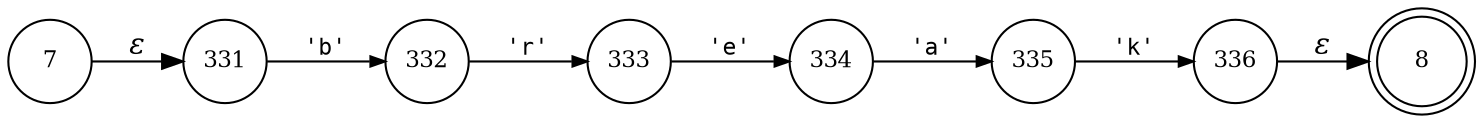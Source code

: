 digraph ATN {
rankdir=LR;
s8[fontsize=11, label="8", shape=doublecircle, fixedsize=true, width=.6];
s336[fontsize=11,label="336", shape=circle, fixedsize=true, width=.55, peripheries=1];
s7[fontsize=11,label="7", shape=circle, fixedsize=true, width=.55, peripheries=1];
s331[fontsize=11,label="331", shape=circle, fixedsize=true, width=.55, peripheries=1];
s332[fontsize=11,label="332", shape=circle, fixedsize=true, width=.55, peripheries=1];
s333[fontsize=11,label="333", shape=circle, fixedsize=true, width=.55, peripheries=1];
s334[fontsize=11,label="334", shape=circle, fixedsize=true, width=.55, peripheries=1];
s335[fontsize=11,label="335", shape=circle, fixedsize=true, width=.55, peripheries=1];
s7 -> s331 [fontname="Times-Italic", label="&epsilon;"];
s331 -> s332 [fontsize=11, fontname="Courier", arrowsize=.7, label = "'b'", arrowhead = normal];
s332 -> s333 [fontsize=11, fontname="Courier", arrowsize=.7, label = "'r'", arrowhead = normal];
s333 -> s334 [fontsize=11, fontname="Courier", arrowsize=.7, label = "'e'", arrowhead = normal];
s334 -> s335 [fontsize=11, fontname="Courier", arrowsize=.7, label = "'a'", arrowhead = normal];
s335 -> s336 [fontsize=11, fontname="Courier", arrowsize=.7, label = "'k'", arrowhead = normal];
s336 -> s8 [fontname="Times-Italic", label="&epsilon;"];
}